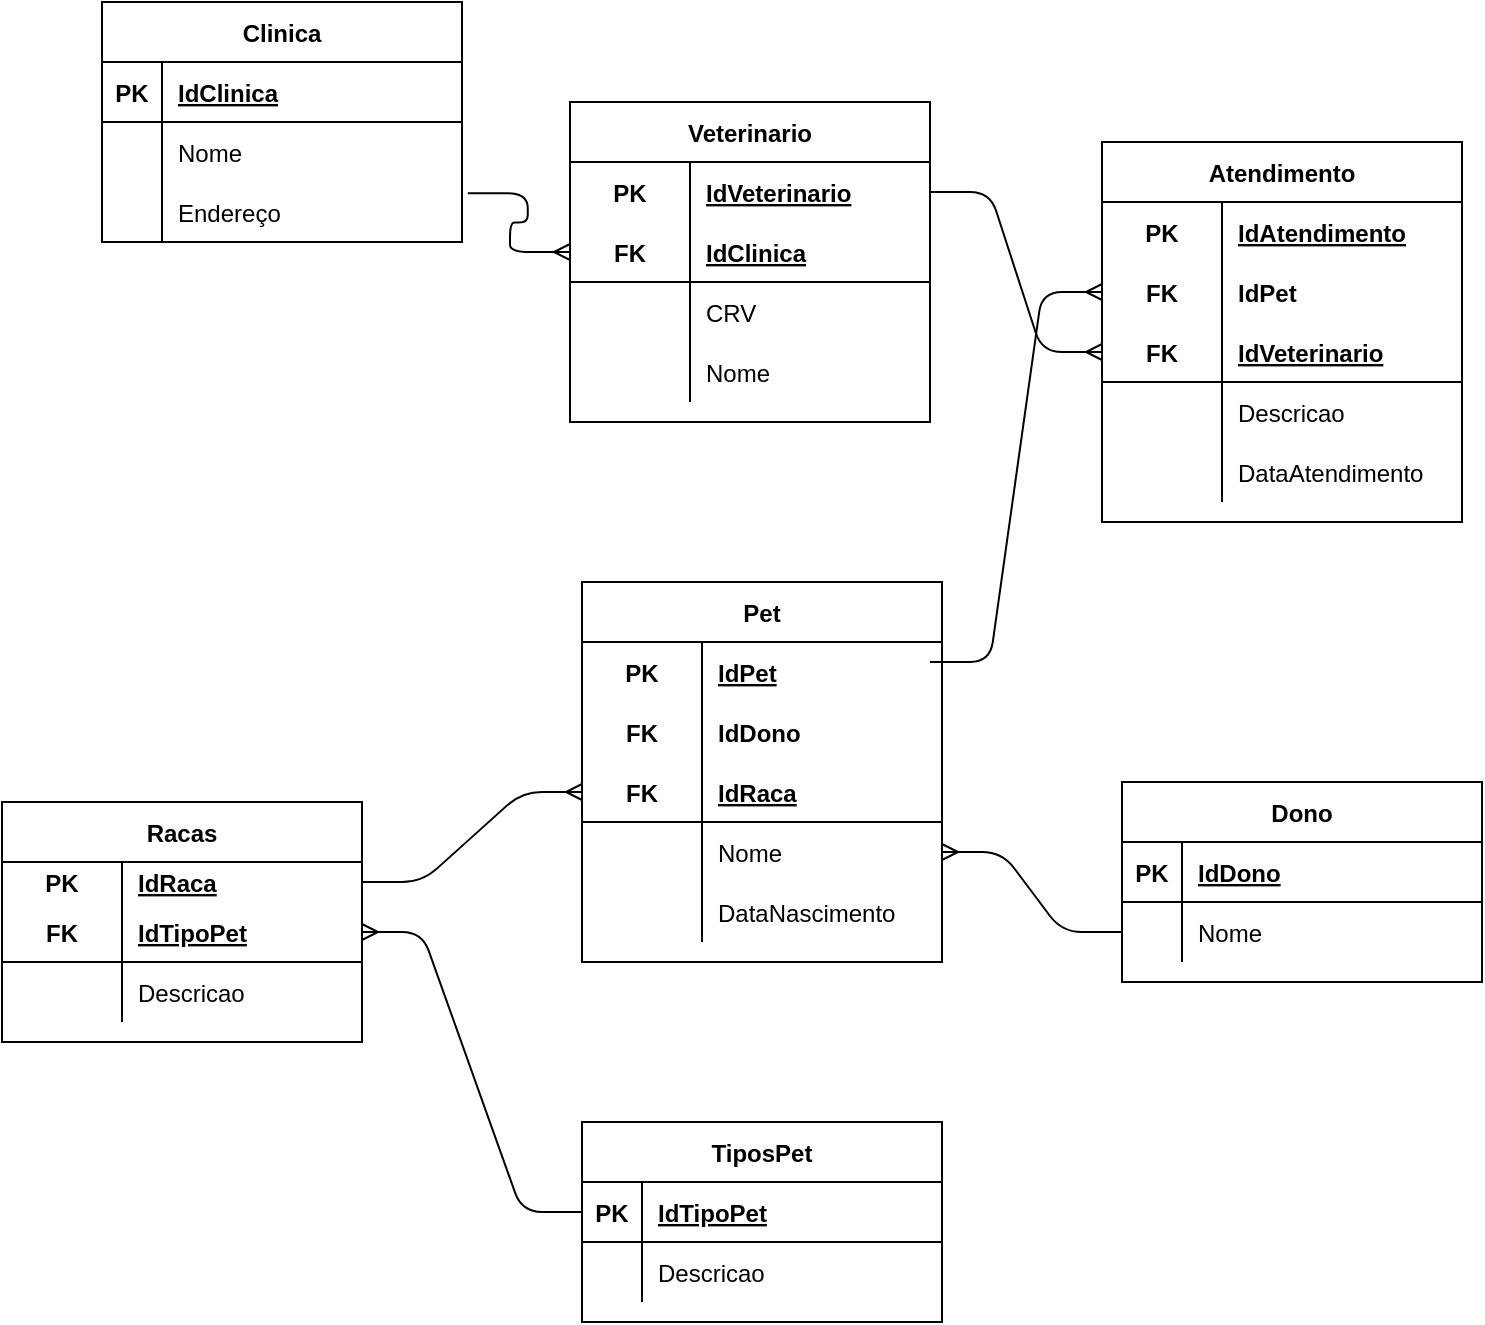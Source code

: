 <mxfile version="13.5.8" type="google"><diagram id="s1_wDbxoqxT_CEjJ2LdR" name="Página-1"><mxGraphModel dx="1240" dy="573" grid="1" gridSize="10" guides="1" tooltips="1" connect="1" arrows="1" fold="1" page="1" pageScale="1" pageWidth="827" pageHeight="1169" math="0" shadow="0"><root><mxCell id="0"/><mxCell id="1" parent="0"/><mxCell id="cpWvF3HF9ZFPpFjH5O1R-1" value="Clinica" style="shape=table;startSize=30;container=1;collapsible=1;childLayout=tableLayout;fixedRows=1;rowLines=0;fontStyle=1;align=center;resizeLast=1;" vertex="1" parent="1"><mxGeometry x="90" y="50" width="180" height="120" as="geometry"/></mxCell><mxCell id="cpWvF3HF9ZFPpFjH5O1R-2" value="" style="shape=partialRectangle;collapsible=0;dropTarget=0;pointerEvents=0;fillColor=none;top=0;left=0;bottom=1;right=0;points=[[0,0.5],[1,0.5]];portConstraint=eastwest;" vertex="1" parent="cpWvF3HF9ZFPpFjH5O1R-1"><mxGeometry y="30" width="180" height="30" as="geometry"/></mxCell><mxCell id="cpWvF3HF9ZFPpFjH5O1R-3" value="PK" style="shape=partialRectangle;connectable=0;fillColor=none;top=0;left=0;bottom=0;right=0;fontStyle=1;overflow=hidden;" vertex="1" parent="cpWvF3HF9ZFPpFjH5O1R-2"><mxGeometry width="30" height="30" as="geometry"/></mxCell><mxCell id="cpWvF3HF9ZFPpFjH5O1R-4" value="IdClinica" style="shape=partialRectangle;connectable=0;fillColor=none;top=0;left=0;bottom=0;right=0;align=left;spacingLeft=6;fontStyle=5;overflow=hidden;" vertex="1" parent="cpWvF3HF9ZFPpFjH5O1R-2"><mxGeometry x="30" width="150" height="30" as="geometry"/></mxCell><mxCell id="cpWvF3HF9ZFPpFjH5O1R-5" value="" style="shape=partialRectangle;collapsible=0;dropTarget=0;pointerEvents=0;fillColor=none;top=0;left=0;bottom=0;right=0;points=[[0,0.5],[1,0.5]];portConstraint=eastwest;" vertex="1" parent="cpWvF3HF9ZFPpFjH5O1R-1"><mxGeometry y="60" width="180" height="30" as="geometry"/></mxCell><mxCell id="cpWvF3HF9ZFPpFjH5O1R-6" value="" style="shape=partialRectangle;connectable=0;fillColor=none;top=0;left=0;bottom=0;right=0;editable=1;overflow=hidden;" vertex="1" parent="cpWvF3HF9ZFPpFjH5O1R-5"><mxGeometry width="30" height="30" as="geometry"/></mxCell><mxCell id="cpWvF3HF9ZFPpFjH5O1R-7" value="Nome" style="shape=partialRectangle;connectable=0;fillColor=none;top=0;left=0;bottom=0;right=0;align=left;spacingLeft=6;overflow=hidden;" vertex="1" parent="cpWvF3HF9ZFPpFjH5O1R-5"><mxGeometry x="30" width="150" height="30" as="geometry"/></mxCell><mxCell id="cpWvF3HF9ZFPpFjH5O1R-8" value="" style="shape=partialRectangle;collapsible=0;dropTarget=0;pointerEvents=0;fillColor=none;top=0;left=0;bottom=0;right=0;points=[[0,0.5],[1,0.5]];portConstraint=eastwest;" vertex="1" parent="cpWvF3HF9ZFPpFjH5O1R-1"><mxGeometry y="90" width="180" height="30" as="geometry"/></mxCell><mxCell id="cpWvF3HF9ZFPpFjH5O1R-9" value="" style="shape=partialRectangle;connectable=0;fillColor=none;top=0;left=0;bottom=0;right=0;editable=1;overflow=hidden;" vertex="1" parent="cpWvF3HF9ZFPpFjH5O1R-8"><mxGeometry width="30" height="30" as="geometry"/></mxCell><mxCell id="cpWvF3HF9ZFPpFjH5O1R-10" value="Endereço" style="shape=partialRectangle;connectable=0;fillColor=none;top=0;left=0;bottom=0;right=0;align=left;spacingLeft=6;overflow=hidden;" vertex="1" parent="cpWvF3HF9ZFPpFjH5O1R-8"><mxGeometry x="30" width="150" height="30" as="geometry"/></mxCell><mxCell id="cpWvF3HF9ZFPpFjH5O1R-27" value="Veterinario" style="shape=table;startSize=30;container=1;collapsible=1;childLayout=tableLayout;fixedRows=1;rowLines=0;fontStyle=1;align=center;resizeLast=1;" vertex="1" parent="1"><mxGeometry x="324" y="100" width="180" height="160" as="geometry"/></mxCell><mxCell id="cpWvF3HF9ZFPpFjH5O1R-28" value="" style="shape=partialRectangle;collapsible=0;dropTarget=0;pointerEvents=0;fillColor=none;top=0;left=0;bottom=0;right=0;points=[[0,0.5],[1,0.5]];portConstraint=eastwest;" vertex="1" parent="cpWvF3HF9ZFPpFjH5O1R-27"><mxGeometry y="30" width="180" height="30" as="geometry"/></mxCell><mxCell id="cpWvF3HF9ZFPpFjH5O1R-29" value="PK" style="shape=partialRectangle;connectable=0;fillColor=none;top=0;left=0;bottom=0;right=0;fontStyle=1;overflow=hidden;" vertex="1" parent="cpWvF3HF9ZFPpFjH5O1R-28"><mxGeometry width="60" height="30" as="geometry"/></mxCell><mxCell id="cpWvF3HF9ZFPpFjH5O1R-30" value="IdVeterinario" style="shape=partialRectangle;connectable=0;fillColor=none;top=0;left=0;bottom=0;right=0;align=left;spacingLeft=6;fontStyle=5;overflow=hidden;" vertex="1" parent="cpWvF3HF9ZFPpFjH5O1R-28"><mxGeometry x="60" width="120" height="30" as="geometry"/></mxCell><mxCell id="cpWvF3HF9ZFPpFjH5O1R-31" value="" style="shape=partialRectangle;collapsible=0;dropTarget=0;pointerEvents=0;fillColor=none;top=0;left=0;bottom=1;right=0;points=[[0,0.5],[1,0.5]];portConstraint=eastwest;" vertex="1" parent="cpWvF3HF9ZFPpFjH5O1R-27"><mxGeometry y="60" width="180" height="30" as="geometry"/></mxCell><mxCell id="cpWvF3HF9ZFPpFjH5O1R-32" value="FK" style="shape=partialRectangle;connectable=0;fillColor=none;top=0;left=0;bottom=0;right=0;fontStyle=1;overflow=hidden;" vertex="1" parent="cpWvF3HF9ZFPpFjH5O1R-31"><mxGeometry width="60" height="30" as="geometry"/></mxCell><mxCell id="cpWvF3HF9ZFPpFjH5O1R-33" value="IdClinica" style="shape=partialRectangle;connectable=0;fillColor=none;top=0;left=0;bottom=0;right=0;align=left;spacingLeft=6;fontStyle=5;overflow=hidden;" vertex="1" parent="cpWvF3HF9ZFPpFjH5O1R-31"><mxGeometry x="60" width="120" height="30" as="geometry"/></mxCell><mxCell id="cpWvF3HF9ZFPpFjH5O1R-34" value="" style="shape=partialRectangle;collapsible=0;dropTarget=0;pointerEvents=0;fillColor=none;top=0;left=0;bottom=0;right=0;points=[[0,0.5],[1,0.5]];portConstraint=eastwest;" vertex="1" parent="cpWvF3HF9ZFPpFjH5O1R-27"><mxGeometry y="90" width="180" height="30" as="geometry"/></mxCell><mxCell id="cpWvF3HF9ZFPpFjH5O1R-35" value="" style="shape=partialRectangle;connectable=0;fillColor=none;top=0;left=0;bottom=0;right=0;editable=1;overflow=hidden;" vertex="1" parent="cpWvF3HF9ZFPpFjH5O1R-34"><mxGeometry width="60" height="30" as="geometry"/></mxCell><mxCell id="cpWvF3HF9ZFPpFjH5O1R-36" value="CRV" style="shape=partialRectangle;connectable=0;fillColor=none;top=0;left=0;bottom=0;right=0;align=left;spacingLeft=6;overflow=hidden;" vertex="1" parent="cpWvF3HF9ZFPpFjH5O1R-34"><mxGeometry x="60" width="120" height="30" as="geometry"/></mxCell><mxCell id="cpWvF3HF9ZFPpFjH5O1R-37" value="" style="shape=partialRectangle;collapsible=0;dropTarget=0;pointerEvents=0;fillColor=none;top=0;left=0;bottom=0;right=0;points=[[0,0.5],[1,0.5]];portConstraint=eastwest;" vertex="1" parent="cpWvF3HF9ZFPpFjH5O1R-27"><mxGeometry y="120" width="180" height="30" as="geometry"/></mxCell><mxCell id="cpWvF3HF9ZFPpFjH5O1R-38" value="" style="shape=partialRectangle;connectable=0;fillColor=none;top=0;left=0;bottom=0;right=0;editable=1;overflow=hidden;" vertex="1" parent="cpWvF3HF9ZFPpFjH5O1R-37"><mxGeometry width="60" height="30" as="geometry"/></mxCell><mxCell id="cpWvF3HF9ZFPpFjH5O1R-39" value="Nome" style="shape=partialRectangle;connectable=0;fillColor=none;top=0;left=0;bottom=0;right=0;align=left;spacingLeft=6;overflow=hidden;" vertex="1" parent="cpWvF3HF9ZFPpFjH5O1R-37"><mxGeometry x="60" width="120" height="30" as="geometry"/></mxCell><mxCell id="cpWvF3HF9ZFPpFjH5O1R-40" value="Atendimento" style="shape=table;startSize=30;container=1;collapsible=1;childLayout=tableLayout;fixedRows=1;rowLines=0;fontStyle=1;align=center;resizeLast=1;" vertex="1" parent="1"><mxGeometry x="590" y="120" width="180" height="190" as="geometry"/></mxCell><mxCell id="cpWvF3HF9ZFPpFjH5O1R-41" value="" style="shape=partialRectangle;collapsible=0;dropTarget=0;pointerEvents=0;fillColor=none;top=0;left=0;bottom=0;right=0;points=[[0,0.5],[1,0.5]];portConstraint=eastwest;" vertex="1" parent="cpWvF3HF9ZFPpFjH5O1R-40"><mxGeometry y="30" width="180" height="30" as="geometry"/></mxCell><mxCell id="cpWvF3HF9ZFPpFjH5O1R-42" value="PK" style="shape=partialRectangle;connectable=0;fillColor=none;top=0;left=0;bottom=0;right=0;fontStyle=1;overflow=hidden;" vertex="1" parent="cpWvF3HF9ZFPpFjH5O1R-41"><mxGeometry width="60" height="30" as="geometry"/></mxCell><mxCell id="cpWvF3HF9ZFPpFjH5O1R-43" value="IdAtendimento" style="shape=partialRectangle;connectable=0;fillColor=none;top=0;left=0;bottom=0;right=0;align=left;spacingLeft=6;fontStyle=5;overflow=hidden;" vertex="1" parent="cpWvF3HF9ZFPpFjH5O1R-41"><mxGeometry x="60" width="120" height="30" as="geometry"/></mxCell><mxCell id="cpWvF3HF9ZFPpFjH5O1R-54" value="" style="shape=partialRectangle;collapsible=0;dropTarget=0;pointerEvents=0;fillColor=none;top=0;left=0;bottom=0;right=0;points=[[0,0.5],[1,0.5]];portConstraint=eastwest;" vertex="1" parent="cpWvF3HF9ZFPpFjH5O1R-40"><mxGeometry y="60" width="180" height="30" as="geometry"/></mxCell><mxCell id="cpWvF3HF9ZFPpFjH5O1R-55" value="FK" style="shape=partialRectangle;connectable=0;fillColor=none;top=0;left=0;bottom=0;right=0;fontStyle=1;overflow=hidden;" vertex="1" parent="cpWvF3HF9ZFPpFjH5O1R-54"><mxGeometry width="60" height="30" as="geometry"/></mxCell><mxCell id="cpWvF3HF9ZFPpFjH5O1R-56" value="IdPet" style="shape=partialRectangle;connectable=0;fillColor=none;top=0;left=0;bottom=0;right=0;align=left;spacingLeft=6;fontStyle=1;overflow=hidden;" vertex="1" parent="cpWvF3HF9ZFPpFjH5O1R-54"><mxGeometry x="60" width="120" height="30" as="geometry"/></mxCell><mxCell id="cpWvF3HF9ZFPpFjH5O1R-44" value="" style="shape=partialRectangle;collapsible=0;dropTarget=0;pointerEvents=0;fillColor=none;top=0;left=0;bottom=1;right=0;points=[[0,0.5],[1,0.5]];portConstraint=eastwest;" vertex="1" parent="cpWvF3HF9ZFPpFjH5O1R-40"><mxGeometry y="90" width="180" height="30" as="geometry"/></mxCell><mxCell id="cpWvF3HF9ZFPpFjH5O1R-45" value="FK" style="shape=partialRectangle;connectable=0;fillColor=none;top=0;left=0;bottom=0;right=0;fontStyle=1;overflow=hidden;" vertex="1" parent="cpWvF3HF9ZFPpFjH5O1R-44"><mxGeometry width="60" height="30" as="geometry"/></mxCell><mxCell id="cpWvF3HF9ZFPpFjH5O1R-46" value="IdVeterinario" style="shape=partialRectangle;connectable=0;fillColor=none;top=0;left=0;bottom=0;right=0;align=left;spacingLeft=6;fontStyle=5;overflow=hidden;" vertex="1" parent="cpWvF3HF9ZFPpFjH5O1R-44"><mxGeometry x="60" width="120" height="30" as="geometry"/></mxCell><mxCell id="cpWvF3HF9ZFPpFjH5O1R-47" value="" style="shape=partialRectangle;collapsible=0;dropTarget=0;pointerEvents=0;fillColor=none;top=0;left=0;bottom=0;right=0;points=[[0,0.5],[1,0.5]];portConstraint=eastwest;" vertex="1" parent="cpWvF3HF9ZFPpFjH5O1R-40"><mxGeometry y="120" width="180" height="30" as="geometry"/></mxCell><mxCell id="cpWvF3HF9ZFPpFjH5O1R-48" value="" style="shape=partialRectangle;connectable=0;fillColor=none;top=0;left=0;bottom=0;right=0;editable=1;overflow=hidden;" vertex="1" parent="cpWvF3HF9ZFPpFjH5O1R-47"><mxGeometry width="60" height="30" as="geometry"/></mxCell><mxCell id="cpWvF3HF9ZFPpFjH5O1R-49" value="Descricao" style="shape=partialRectangle;connectable=0;fillColor=none;top=0;left=0;bottom=0;right=0;align=left;spacingLeft=6;overflow=hidden;" vertex="1" parent="cpWvF3HF9ZFPpFjH5O1R-47"><mxGeometry x="60" width="120" height="30" as="geometry"/></mxCell><mxCell id="cpWvF3HF9ZFPpFjH5O1R-50" value="" style="shape=partialRectangle;collapsible=0;dropTarget=0;pointerEvents=0;fillColor=none;top=0;left=0;bottom=0;right=0;points=[[0,0.5],[1,0.5]];portConstraint=eastwest;" vertex="1" parent="cpWvF3HF9ZFPpFjH5O1R-40"><mxGeometry y="150" width="180" height="30" as="geometry"/></mxCell><mxCell id="cpWvF3HF9ZFPpFjH5O1R-51" value="" style="shape=partialRectangle;connectable=0;fillColor=none;top=0;left=0;bottom=0;right=0;editable=1;overflow=hidden;" vertex="1" parent="cpWvF3HF9ZFPpFjH5O1R-50"><mxGeometry width="60" height="30" as="geometry"/></mxCell><mxCell id="cpWvF3HF9ZFPpFjH5O1R-52" value="DataAtendimento" style="shape=partialRectangle;connectable=0;fillColor=none;top=0;left=0;bottom=0;right=0;align=left;spacingLeft=6;overflow=hidden;" vertex="1" parent="cpWvF3HF9ZFPpFjH5O1R-50"><mxGeometry x="60" width="120" height="30" as="geometry"/></mxCell><mxCell id="cpWvF3HF9ZFPpFjH5O1R-57" value="Pet" style="shape=table;startSize=30;container=1;collapsible=1;childLayout=tableLayout;fixedRows=1;rowLines=0;fontStyle=1;align=center;resizeLast=1;" vertex="1" parent="1"><mxGeometry x="330" y="340" width="180" height="190" as="geometry"/></mxCell><mxCell id="cpWvF3HF9ZFPpFjH5O1R-58" value="" style="shape=partialRectangle;collapsible=0;dropTarget=0;pointerEvents=0;fillColor=none;top=0;left=0;bottom=0;right=0;points=[[0,0.5],[1,0.5]];portConstraint=eastwest;" vertex="1" parent="cpWvF3HF9ZFPpFjH5O1R-57"><mxGeometry y="30" width="180" height="30" as="geometry"/></mxCell><mxCell id="cpWvF3HF9ZFPpFjH5O1R-59" value="PK" style="shape=partialRectangle;connectable=0;fillColor=none;top=0;left=0;bottom=0;right=0;fontStyle=1;overflow=hidden;" vertex="1" parent="cpWvF3HF9ZFPpFjH5O1R-58"><mxGeometry width="60" height="30" as="geometry"/></mxCell><mxCell id="cpWvF3HF9ZFPpFjH5O1R-60" value="IdPet" style="shape=partialRectangle;connectable=0;fillColor=none;top=0;left=0;bottom=0;right=0;align=left;spacingLeft=6;fontStyle=5;overflow=hidden;" vertex="1" parent="cpWvF3HF9ZFPpFjH5O1R-58"><mxGeometry x="60" width="120" height="30" as="geometry"/></mxCell><mxCell id="cpWvF3HF9ZFPpFjH5O1R-74" value="" style="shape=partialRectangle;collapsible=0;dropTarget=0;pointerEvents=0;fillColor=none;top=0;left=0;bottom=0;right=0;points=[[0,0.5],[1,0.5]];portConstraint=eastwest;" vertex="1" parent="cpWvF3HF9ZFPpFjH5O1R-57"><mxGeometry y="60" width="180" height="30" as="geometry"/></mxCell><mxCell id="cpWvF3HF9ZFPpFjH5O1R-75" value="FK" style="shape=partialRectangle;connectable=0;fillColor=none;top=0;left=0;bottom=0;right=0;fontStyle=1;overflow=hidden;" vertex="1" parent="cpWvF3HF9ZFPpFjH5O1R-74"><mxGeometry width="60" height="30" as="geometry"/></mxCell><mxCell id="cpWvF3HF9ZFPpFjH5O1R-76" value="IdDono" style="shape=partialRectangle;connectable=0;fillColor=none;top=0;left=0;bottom=0;right=0;align=left;spacingLeft=6;fontStyle=1;overflow=hidden;" vertex="1" parent="cpWvF3HF9ZFPpFjH5O1R-74"><mxGeometry x="60" width="120" height="30" as="geometry"/></mxCell><mxCell id="cpWvF3HF9ZFPpFjH5O1R-61" value="" style="shape=partialRectangle;collapsible=0;dropTarget=0;pointerEvents=0;fillColor=none;top=0;left=0;bottom=1;right=0;points=[[0,0.5],[1,0.5]];portConstraint=eastwest;" vertex="1" parent="cpWvF3HF9ZFPpFjH5O1R-57"><mxGeometry y="90" width="180" height="30" as="geometry"/></mxCell><mxCell id="cpWvF3HF9ZFPpFjH5O1R-62" value="FK" style="shape=partialRectangle;connectable=0;fillColor=none;top=0;left=0;bottom=0;right=0;fontStyle=1;overflow=hidden;" vertex="1" parent="cpWvF3HF9ZFPpFjH5O1R-61"><mxGeometry width="60" height="30" as="geometry"/></mxCell><mxCell id="cpWvF3HF9ZFPpFjH5O1R-63" value="IdRaca" style="shape=partialRectangle;connectable=0;fillColor=none;top=0;left=0;bottom=0;right=0;align=left;spacingLeft=6;fontStyle=5;overflow=hidden;" vertex="1" parent="cpWvF3HF9ZFPpFjH5O1R-61"><mxGeometry x="60" width="120" height="30" as="geometry"/></mxCell><mxCell id="cpWvF3HF9ZFPpFjH5O1R-64" value="" style="shape=partialRectangle;collapsible=0;dropTarget=0;pointerEvents=0;fillColor=none;top=0;left=0;bottom=0;right=0;points=[[0,0.5],[1,0.5]];portConstraint=eastwest;" vertex="1" parent="cpWvF3HF9ZFPpFjH5O1R-57"><mxGeometry y="120" width="180" height="30" as="geometry"/></mxCell><mxCell id="cpWvF3HF9ZFPpFjH5O1R-65" value="" style="shape=partialRectangle;connectable=0;fillColor=none;top=0;left=0;bottom=0;right=0;editable=1;overflow=hidden;" vertex="1" parent="cpWvF3HF9ZFPpFjH5O1R-64"><mxGeometry width="60" height="30" as="geometry"/></mxCell><mxCell id="cpWvF3HF9ZFPpFjH5O1R-66" value="Nome" style="shape=partialRectangle;connectable=0;fillColor=none;top=0;left=0;bottom=0;right=0;align=left;spacingLeft=6;overflow=hidden;" vertex="1" parent="cpWvF3HF9ZFPpFjH5O1R-64"><mxGeometry x="60" width="120" height="30" as="geometry"/></mxCell><mxCell id="cpWvF3HF9ZFPpFjH5O1R-67" value="" style="shape=partialRectangle;collapsible=0;dropTarget=0;pointerEvents=0;fillColor=none;top=0;left=0;bottom=0;right=0;points=[[0,0.5],[1,0.5]];portConstraint=eastwest;" vertex="1" parent="cpWvF3HF9ZFPpFjH5O1R-57"><mxGeometry y="150" width="180" height="30" as="geometry"/></mxCell><mxCell id="cpWvF3HF9ZFPpFjH5O1R-68" value="" style="shape=partialRectangle;connectable=0;fillColor=none;top=0;left=0;bottom=0;right=0;editable=1;overflow=hidden;" vertex="1" parent="cpWvF3HF9ZFPpFjH5O1R-67"><mxGeometry width="60" height="30" as="geometry"/></mxCell><mxCell id="cpWvF3HF9ZFPpFjH5O1R-69" value="DataNascimento" style="shape=partialRectangle;connectable=0;fillColor=none;top=0;left=0;bottom=0;right=0;align=left;spacingLeft=6;overflow=hidden;" vertex="1" parent="cpWvF3HF9ZFPpFjH5O1R-67"><mxGeometry x="60" width="120" height="30" as="geometry"/></mxCell><mxCell id="cpWvF3HF9ZFPpFjH5O1R-77" value="Racas" style="shape=table;startSize=30;container=1;collapsible=1;childLayout=tableLayout;fixedRows=1;rowLines=0;fontStyle=1;align=center;resizeLast=1;" vertex="1" parent="1"><mxGeometry x="40" y="450" width="180" height="120" as="geometry"/></mxCell><mxCell id="cpWvF3HF9ZFPpFjH5O1R-78" value="" style="shape=partialRectangle;collapsible=0;dropTarget=0;pointerEvents=0;fillColor=none;top=0;left=0;bottom=0;right=0;points=[[0,0.5],[1,0.5]];portConstraint=eastwest;" vertex="1" parent="cpWvF3HF9ZFPpFjH5O1R-77"><mxGeometry y="30" width="180" height="20" as="geometry"/></mxCell><mxCell id="cpWvF3HF9ZFPpFjH5O1R-79" value="PK" style="shape=partialRectangle;connectable=0;fillColor=none;top=0;left=0;bottom=0;right=0;fontStyle=1;overflow=hidden;" vertex="1" parent="cpWvF3HF9ZFPpFjH5O1R-78"><mxGeometry width="60" height="20" as="geometry"/></mxCell><mxCell id="cpWvF3HF9ZFPpFjH5O1R-80" value="IdRaca" style="shape=partialRectangle;connectable=0;fillColor=none;top=0;left=0;bottom=0;right=0;align=left;spacingLeft=6;fontStyle=5;overflow=hidden;" vertex="1" parent="cpWvF3HF9ZFPpFjH5O1R-78"><mxGeometry x="60" width="120" height="20" as="geometry"/></mxCell><mxCell id="cpWvF3HF9ZFPpFjH5O1R-81" value="" style="shape=partialRectangle;collapsible=0;dropTarget=0;pointerEvents=0;fillColor=none;top=0;left=0;bottom=1;right=0;points=[[0,0.5],[1,0.5]];portConstraint=eastwest;" vertex="1" parent="cpWvF3HF9ZFPpFjH5O1R-77"><mxGeometry y="50" width="180" height="30" as="geometry"/></mxCell><mxCell id="cpWvF3HF9ZFPpFjH5O1R-82" value="FK" style="shape=partialRectangle;connectable=0;fillColor=none;top=0;left=0;bottom=0;right=0;fontStyle=1;overflow=hidden;" vertex="1" parent="cpWvF3HF9ZFPpFjH5O1R-81"><mxGeometry width="60" height="30" as="geometry"/></mxCell><mxCell id="cpWvF3HF9ZFPpFjH5O1R-83" value="IdTipoPet" style="shape=partialRectangle;connectable=0;fillColor=none;top=0;left=0;bottom=0;right=0;align=left;spacingLeft=6;fontStyle=5;overflow=hidden;" vertex="1" parent="cpWvF3HF9ZFPpFjH5O1R-81"><mxGeometry x="60" width="120" height="30" as="geometry"/></mxCell><mxCell id="cpWvF3HF9ZFPpFjH5O1R-84" value="" style="shape=partialRectangle;collapsible=0;dropTarget=0;pointerEvents=0;fillColor=none;top=0;left=0;bottom=0;right=0;points=[[0,0.5],[1,0.5]];portConstraint=eastwest;" vertex="1" parent="cpWvF3HF9ZFPpFjH5O1R-77"><mxGeometry y="80" width="180" height="30" as="geometry"/></mxCell><mxCell id="cpWvF3HF9ZFPpFjH5O1R-85" value="" style="shape=partialRectangle;connectable=0;fillColor=none;top=0;left=0;bottom=0;right=0;editable=1;overflow=hidden;" vertex="1" parent="cpWvF3HF9ZFPpFjH5O1R-84"><mxGeometry width="60" height="30" as="geometry"/></mxCell><mxCell id="cpWvF3HF9ZFPpFjH5O1R-86" value="Descricao" style="shape=partialRectangle;connectable=0;fillColor=none;top=0;left=0;bottom=0;right=0;align=left;spacingLeft=6;overflow=hidden;" vertex="1" parent="cpWvF3HF9ZFPpFjH5O1R-84"><mxGeometry x="60" width="120" height="30" as="geometry"/></mxCell><mxCell id="cpWvF3HF9ZFPpFjH5O1R-90" value="TiposPet" style="shape=table;startSize=30;container=1;collapsible=1;childLayout=tableLayout;fixedRows=1;rowLines=0;fontStyle=1;align=center;resizeLast=1;" vertex="1" parent="1"><mxGeometry x="330" y="610" width="180" height="100" as="geometry"/></mxCell><mxCell id="cpWvF3HF9ZFPpFjH5O1R-91" value="" style="shape=partialRectangle;collapsible=0;dropTarget=0;pointerEvents=0;fillColor=none;top=0;left=0;bottom=1;right=0;points=[[0,0.5],[1,0.5]];portConstraint=eastwest;" vertex="1" parent="cpWvF3HF9ZFPpFjH5O1R-90"><mxGeometry y="30" width="180" height="30" as="geometry"/></mxCell><mxCell id="cpWvF3HF9ZFPpFjH5O1R-92" value="PK" style="shape=partialRectangle;connectable=0;fillColor=none;top=0;left=0;bottom=0;right=0;fontStyle=1;overflow=hidden;" vertex="1" parent="cpWvF3HF9ZFPpFjH5O1R-91"><mxGeometry width="30" height="30" as="geometry"/></mxCell><mxCell id="cpWvF3HF9ZFPpFjH5O1R-93" value="IdTipoPet" style="shape=partialRectangle;connectable=0;fillColor=none;top=0;left=0;bottom=0;right=0;align=left;spacingLeft=6;fontStyle=5;overflow=hidden;" vertex="1" parent="cpWvF3HF9ZFPpFjH5O1R-91"><mxGeometry x="30" width="150" height="30" as="geometry"/></mxCell><mxCell id="cpWvF3HF9ZFPpFjH5O1R-94" value="" style="shape=partialRectangle;collapsible=0;dropTarget=0;pointerEvents=0;fillColor=none;top=0;left=0;bottom=0;right=0;points=[[0,0.5],[1,0.5]];portConstraint=eastwest;" vertex="1" parent="cpWvF3HF9ZFPpFjH5O1R-90"><mxGeometry y="60" width="180" height="30" as="geometry"/></mxCell><mxCell id="cpWvF3HF9ZFPpFjH5O1R-95" value="" style="shape=partialRectangle;connectable=0;fillColor=none;top=0;left=0;bottom=0;right=0;editable=1;overflow=hidden;" vertex="1" parent="cpWvF3HF9ZFPpFjH5O1R-94"><mxGeometry width="30" height="30" as="geometry"/></mxCell><mxCell id="cpWvF3HF9ZFPpFjH5O1R-96" value="Descricao" style="shape=partialRectangle;connectable=0;fillColor=none;top=0;left=0;bottom=0;right=0;align=left;spacingLeft=6;overflow=hidden;" vertex="1" parent="cpWvF3HF9ZFPpFjH5O1R-94"><mxGeometry x="30" width="150" height="30" as="geometry"/></mxCell><mxCell id="cpWvF3HF9ZFPpFjH5O1R-103" value="Dono" style="shape=table;startSize=30;container=1;collapsible=1;childLayout=tableLayout;fixedRows=1;rowLines=0;fontStyle=1;align=center;resizeLast=1;" vertex="1" parent="1"><mxGeometry x="600" y="440" width="180" height="100" as="geometry"/></mxCell><mxCell id="cpWvF3HF9ZFPpFjH5O1R-104" value="" style="shape=partialRectangle;collapsible=0;dropTarget=0;pointerEvents=0;fillColor=none;top=0;left=0;bottom=1;right=0;points=[[0,0.5],[1,0.5]];portConstraint=eastwest;" vertex="1" parent="cpWvF3HF9ZFPpFjH5O1R-103"><mxGeometry y="30" width="180" height="30" as="geometry"/></mxCell><mxCell id="cpWvF3HF9ZFPpFjH5O1R-105" value="PK" style="shape=partialRectangle;connectable=0;fillColor=none;top=0;left=0;bottom=0;right=0;fontStyle=1;overflow=hidden;" vertex="1" parent="cpWvF3HF9ZFPpFjH5O1R-104"><mxGeometry width="30" height="30" as="geometry"/></mxCell><mxCell id="cpWvF3HF9ZFPpFjH5O1R-106" value="IdDono" style="shape=partialRectangle;connectable=0;fillColor=none;top=0;left=0;bottom=0;right=0;align=left;spacingLeft=6;fontStyle=5;overflow=hidden;" vertex="1" parent="cpWvF3HF9ZFPpFjH5O1R-104"><mxGeometry x="30" width="150" height="30" as="geometry"/></mxCell><mxCell id="cpWvF3HF9ZFPpFjH5O1R-107" value="" style="shape=partialRectangle;collapsible=0;dropTarget=0;pointerEvents=0;fillColor=none;top=0;left=0;bottom=0;right=0;points=[[0,0.5],[1,0.5]];portConstraint=eastwest;" vertex="1" parent="cpWvF3HF9ZFPpFjH5O1R-103"><mxGeometry y="60" width="180" height="30" as="geometry"/></mxCell><mxCell id="cpWvF3HF9ZFPpFjH5O1R-108" value="" style="shape=partialRectangle;connectable=0;fillColor=none;top=0;left=0;bottom=0;right=0;editable=1;overflow=hidden;" vertex="1" parent="cpWvF3HF9ZFPpFjH5O1R-107"><mxGeometry width="30" height="30" as="geometry"/></mxCell><mxCell id="cpWvF3HF9ZFPpFjH5O1R-109" value="Nome" style="shape=partialRectangle;connectable=0;fillColor=none;top=0;left=0;bottom=0;right=0;align=left;spacingLeft=6;overflow=hidden;" vertex="1" parent="cpWvF3HF9ZFPpFjH5O1R-107"><mxGeometry x="30" width="150" height="30" as="geometry"/></mxCell><mxCell id="cpWvF3HF9ZFPpFjH5O1R-117" value="" style="edgeStyle=entityRelationEdgeStyle;fontSize=12;html=1;endArrow=ERmany;exitX=1.016;exitY=1.186;exitDx=0;exitDy=0;exitPerimeter=0;entryX=0;entryY=0.5;entryDx=0;entryDy=0;" edge="1" parent="1" source="cpWvF3HF9ZFPpFjH5O1R-5" target="cpWvF3HF9ZFPpFjH5O1R-31"><mxGeometry width="100" height="100" relative="1" as="geometry"><mxPoint x="380" y="190" as="sourcePoint"/><mxPoint x="480" y="90" as="targetPoint"/></mxGeometry></mxCell><mxCell id="cpWvF3HF9ZFPpFjH5O1R-118" value="" style="edgeStyle=entityRelationEdgeStyle;fontSize=12;html=1;endArrow=ERmany;" edge="1" parent="1" source="cpWvF3HF9ZFPpFjH5O1R-107" target="cpWvF3HF9ZFPpFjH5O1R-64"><mxGeometry width="100" height="100" relative="1" as="geometry"><mxPoint x="538.88" y="540" as="sourcePoint"/><mxPoint x="590" y="569.42" as="targetPoint"/></mxGeometry></mxCell><mxCell id="cpWvF3HF9ZFPpFjH5O1R-119" value="" style="edgeStyle=entityRelationEdgeStyle;fontSize=12;html=1;endArrow=ERmany;" edge="1" parent="1" source="cpWvF3HF9ZFPpFjH5O1R-91" target="cpWvF3HF9ZFPpFjH5O1R-81"><mxGeometry width="100" height="100" relative="1" as="geometry"><mxPoint x="240.0" y="630" as="sourcePoint"/><mxPoint x="291.12" y="659.42" as="targetPoint"/></mxGeometry></mxCell><mxCell id="cpWvF3HF9ZFPpFjH5O1R-120" value="" style="edgeStyle=entityRelationEdgeStyle;fontSize=12;html=1;endArrow=ERmany;exitX=1;exitY=0.5;exitDx=0;exitDy=0;entryX=0;entryY=0.5;entryDx=0;entryDy=0;" edge="1" parent="1" source="cpWvF3HF9ZFPpFjH5O1R-78" target="cpWvF3HF9ZFPpFjH5O1R-61"><mxGeometry width="100" height="100" relative="1" as="geometry"><mxPoint x="220.0" y="370" as="sourcePoint"/><mxPoint x="271.12" y="399.42" as="targetPoint"/></mxGeometry></mxCell><mxCell id="cpWvF3HF9ZFPpFjH5O1R-121" value="" style="edgeStyle=entityRelationEdgeStyle;fontSize=12;html=1;endArrow=ERmany;exitX=1;exitY=0.5;exitDx=0;exitDy=0;entryX=0;entryY=0.5;entryDx=0;entryDy=0;" edge="1" parent="1" source="cpWvF3HF9ZFPpFjH5O1R-28" target="cpWvF3HF9ZFPpFjH5O1R-44"><mxGeometry width="100" height="100" relative="1" as="geometry"><mxPoint x="490.0" y="200.0" as="sourcePoint"/><mxPoint x="541.12" y="229.42" as="targetPoint"/></mxGeometry></mxCell><mxCell id="cpWvF3HF9ZFPpFjH5O1R-124" value="" style="edgeStyle=entityRelationEdgeStyle;fontSize=12;html=1;endArrow=ERmany;exitX=1;exitY=0.5;exitDx=0;exitDy=0;entryX=0;entryY=0.5;entryDx=0;entryDy=0;" edge="1" parent="1" target="cpWvF3HF9ZFPpFjH5O1R-54"><mxGeometry width="100" height="100" relative="1" as="geometry"><mxPoint x="504" y="380.0" as="sourcePoint"/><mxPoint x="580" y="190" as="targetPoint"/></mxGeometry></mxCell></root></mxGraphModel></diagram></mxfile>